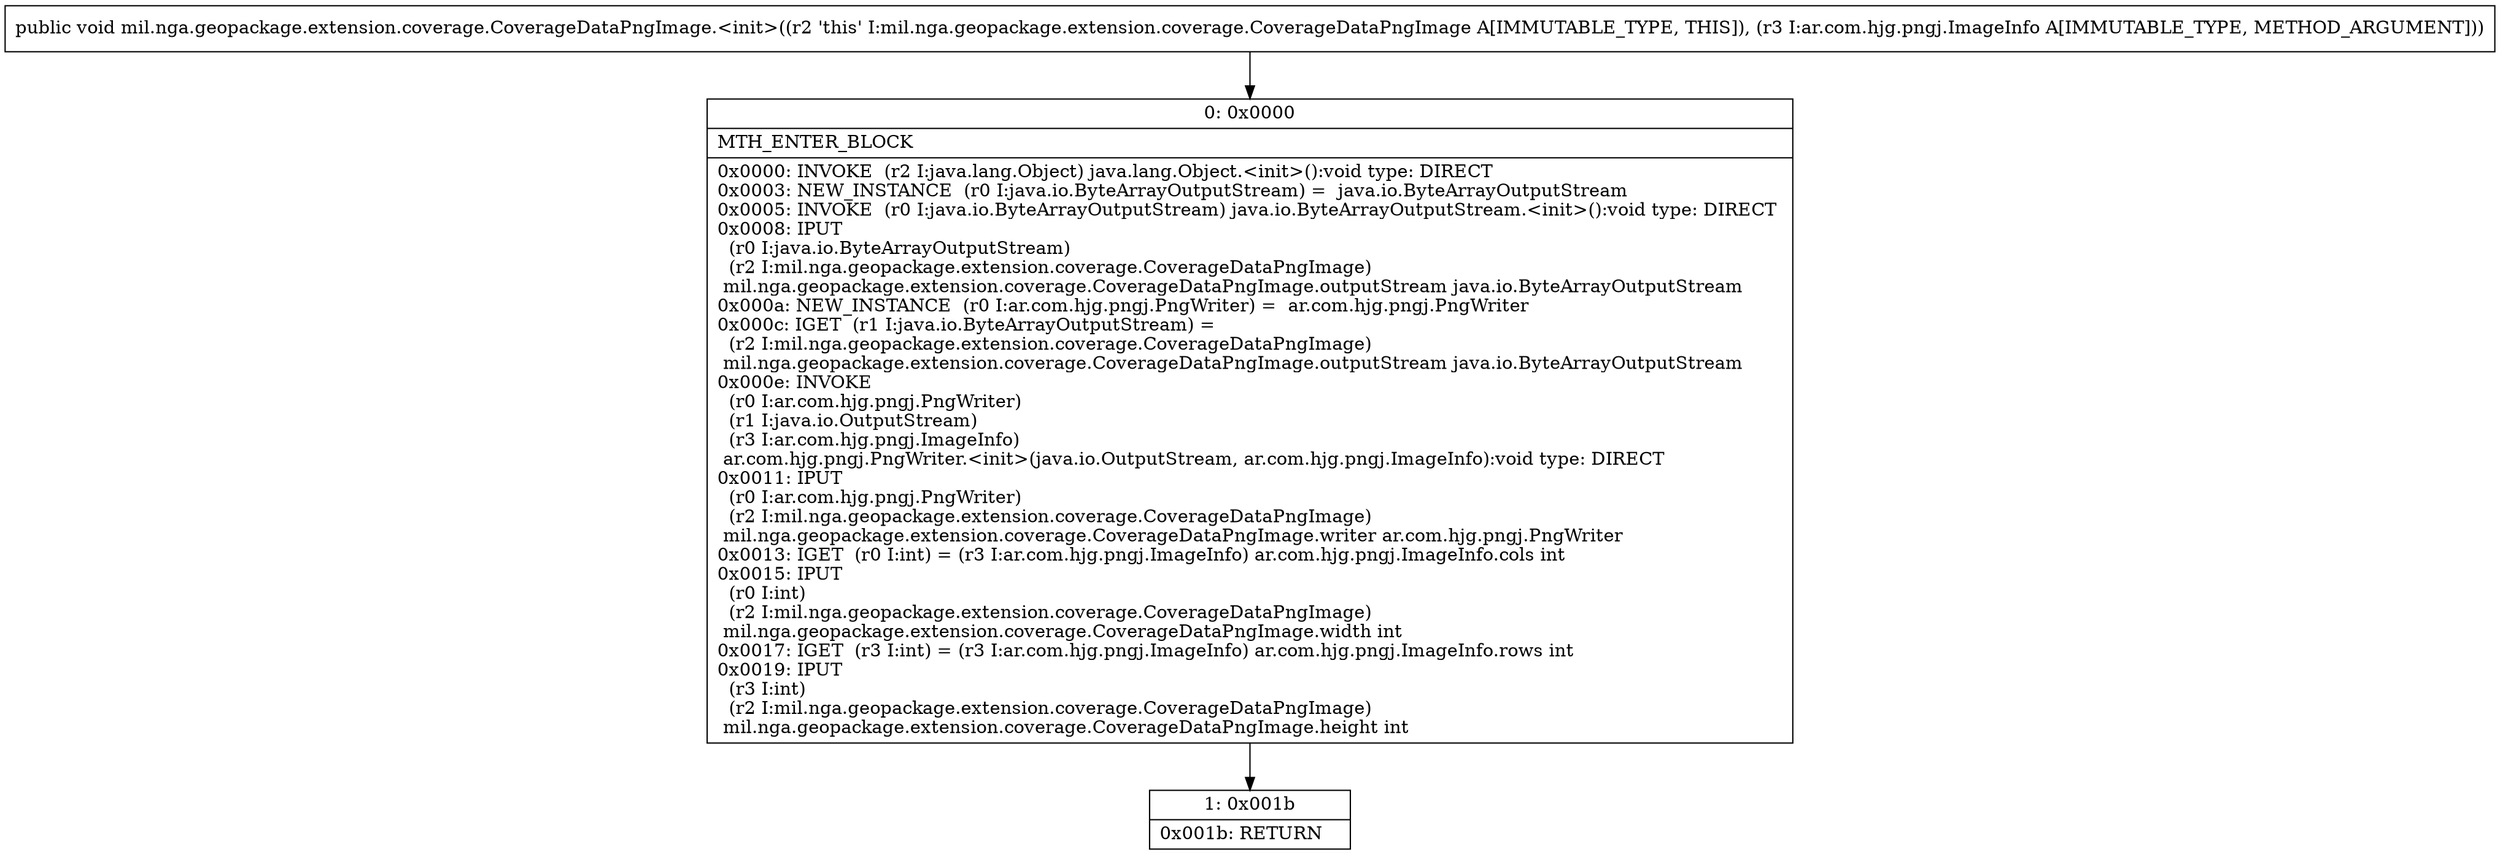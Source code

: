digraph "CFG formil.nga.geopackage.extension.coverage.CoverageDataPngImage.\<init\>(Lar\/com\/hjg\/pngj\/ImageInfo;)V" {
Node_0 [shape=record,label="{0\:\ 0x0000|MTH_ENTER_BLOCK\l|0x0000: INVOKE  (r2 I:java.lang.Object) java.lang.Object.\<init\>():void type: DIRECT \l0x0003: NEW_INSTANCE  (r0 I:java.io.ByteArrayOutputStream) =  java.io.ByteArrayOutputStream \l0x0005: INVOKE  (r0 I:java.io.ByteArrayOutputStream) java.io.ByteArrayOutputStream.\<init\>():void type: DIRECT \l0x0008: IPUT  \l  (r0 I:java.io.ByteArrayOutputStream)\l  (r2 I:mil.nga.geopackage.extension.coverage.CoverageDataPngImage)\l mil.nga.geopackage.extension.coverage.CoverageDataPngImage.outputStream java.io.ByteArrayOutputStream \l0x000a: NEW_INSTANCE  (r0 I:ar.com.hjg.pngj.PngWriter) =  ar.com.hjg.pngj.PngWriter \l0x000c: IGET  (r1 I:java.io.ByteArrayOutputStream) = \l  (r2 I:mil.nga.geopackage.extension.coverage.CoverageDataPngImage)\l mil.nga.geopackage.extension.coverage.CoverageDataPngImage.outputStream java.io.ByteArrayOutputStream \l0x000e: INVOKE  \l  (r0 I:ar.com.hjg.pngj.PngWriter)\l  (r1 I:java.io.OutputStream)\l  (r3 I:ar.com.hjg.pngj.ImageInfo)\l ar.com.hjg.pngj.PngWriter.\<init\>(java.io.OutputStream, ar.com.hjg.pngj.ImageInfo):void type: DIRECT \l0x0011: IPUT  \l  (r0 I:ar.com.hjg.pngj.PngWriter)\l  (r2 I:mil.nga.geopackage.extension.coverage.CoverageDataPngImage)\l mil.nga.geopackage.extension.coverage.CoverageDataPngImage.writer ar.com.hjg.pngj.PngWriter \l0x0013: IGET  (r0 I:int) = (r3 I:ar.com.hjg.pngj.ImageInfo) ar.com.hjg.pngj.ImageInfo.cols int \l0x0015: IPUT  \l  (r0 I:int)\l  (r2 I:mil.nga.geopackage.extension.coverage.CoverageDataPngImage)\l mil.nga.geopackage.extension.coverage.CoverageDataPngImage.width int \l0x0017: IGET  (r3 I:int) = (r3 I:ar.com.hjg.pngj.ImageInfo) ar.com.hjg.pngj.ImageInfo.rows int \l0x0019: IPUT  \l  (r3 I:int)\l  (r2 I:mil.nga.geopackage.extension.coverage.CoverageDataPngImage)\l mil.nga.geopackage.extension.coverage.CoverageDataPngImage.height int \l}"];
Node_1 [shape=record,label="{1\:\ 0x001b|0x001b: RETURN   \l}"];
MethodNode[shape=record,label="{public void mil.nga.geopackage.extension.coverage.CoverageDataPngImage.\<init\>((r2 'this' I:mil.nga.geopackage.extension.coverage.CoverageDataPngImage A[IMMUTABLE_TYPE, THIS]), (r3 I:ar.com.hjg.pngj.ImageInfo A[IMMUTABLE_TYPE, METHOD_ARGUMENT])) }"];
MethodNode -> Node_0;
Node_0 -> Node_1;
}

